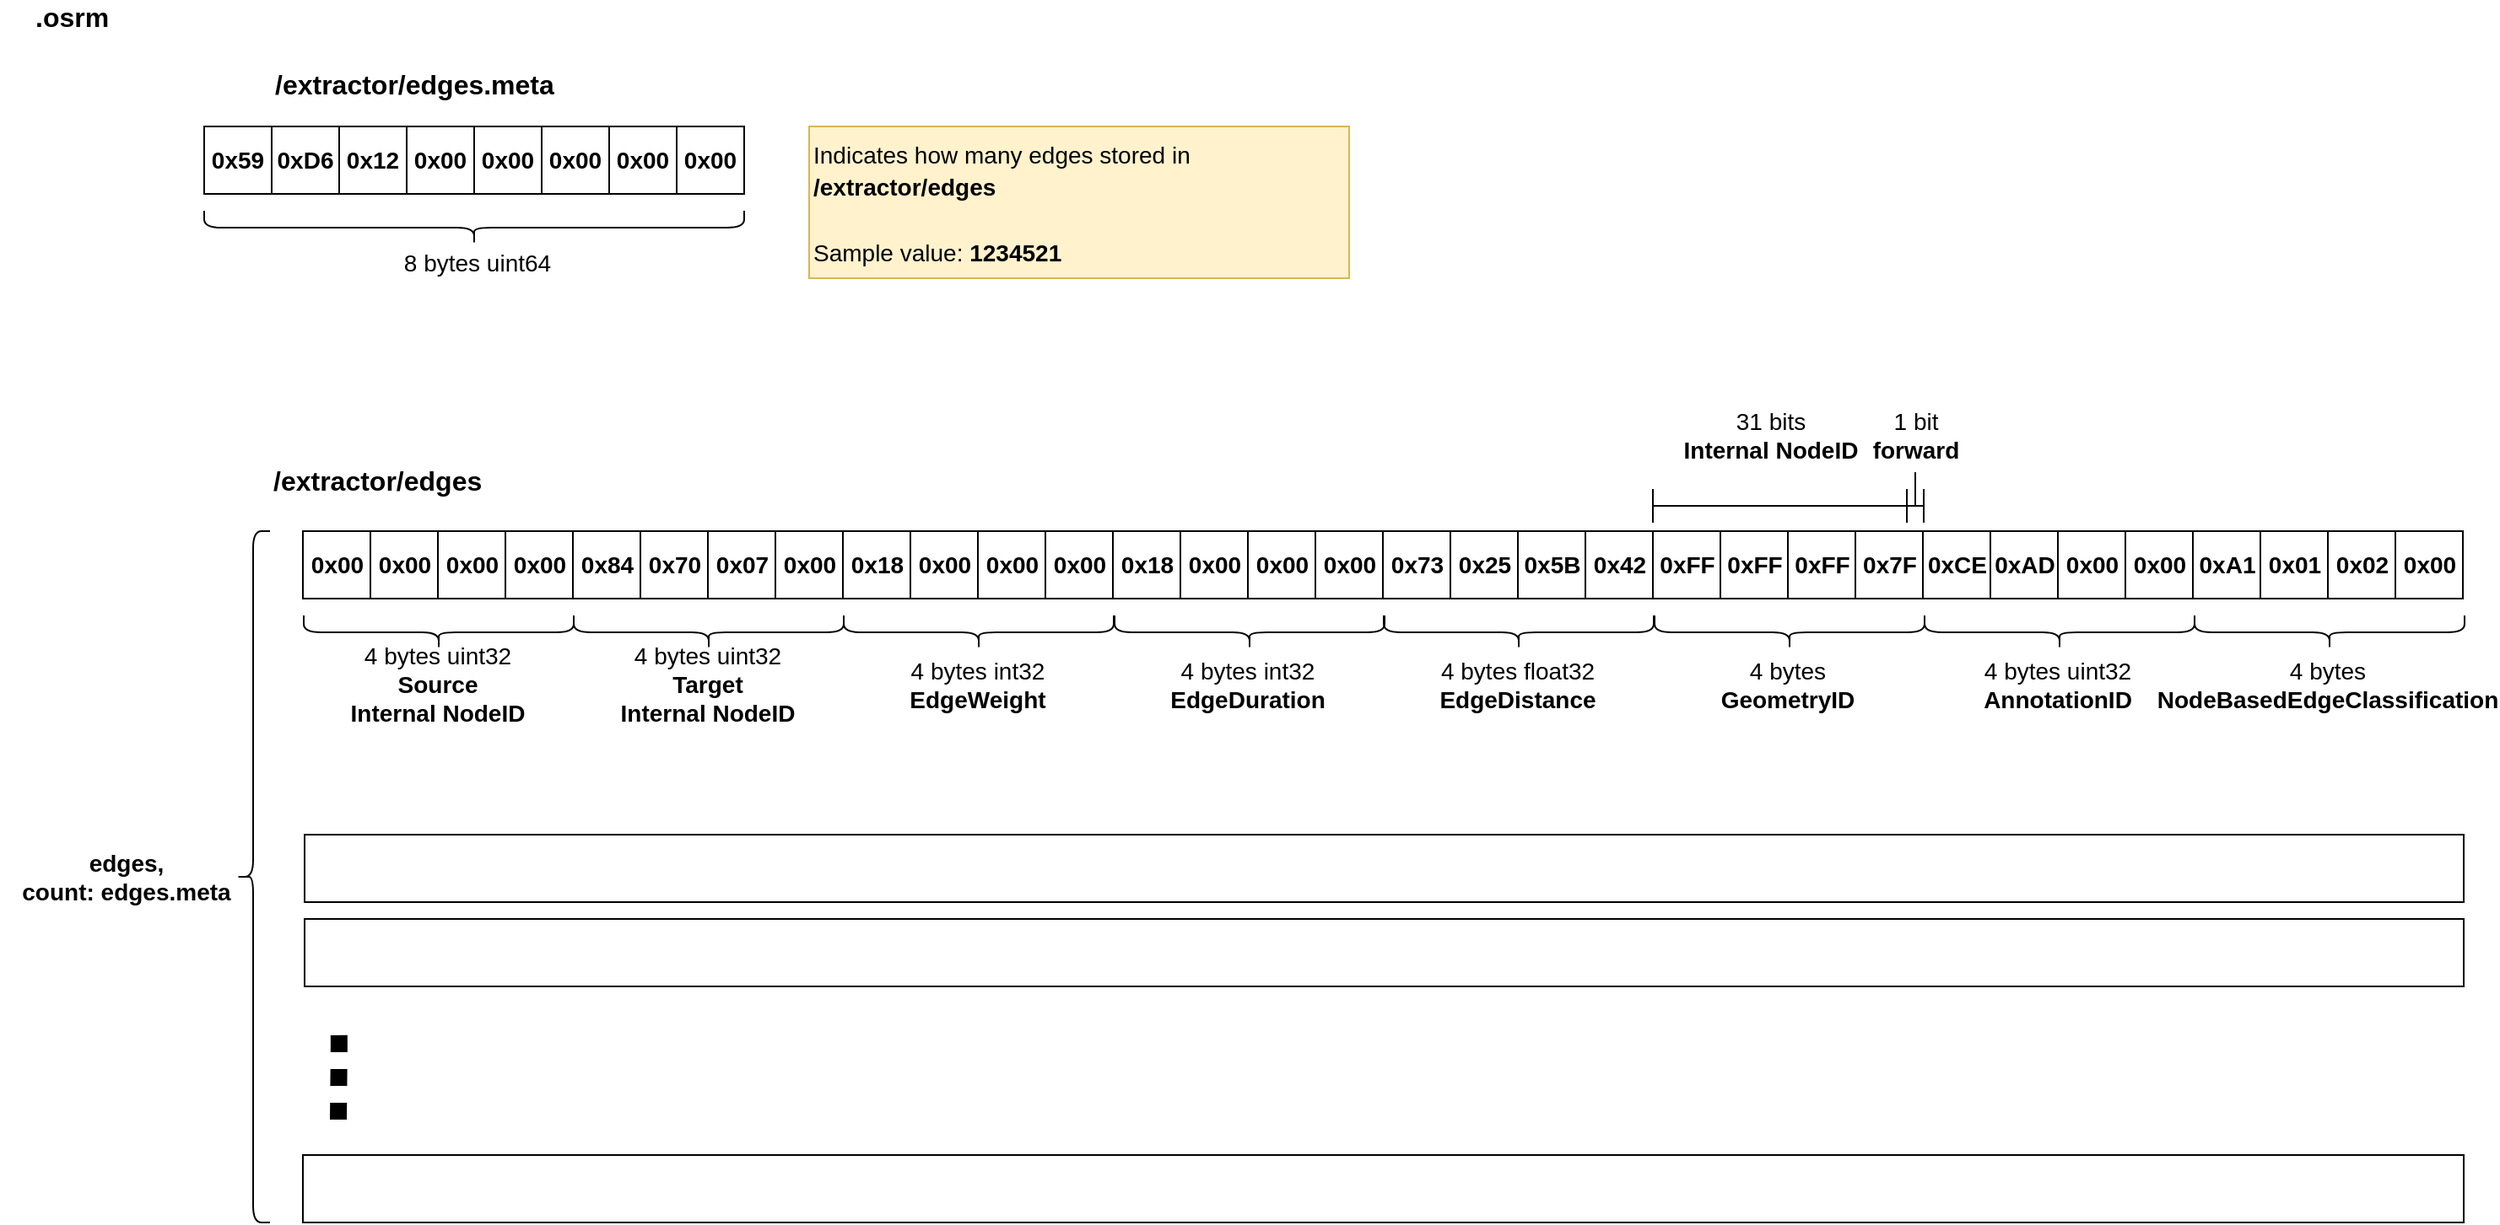 <mxfile version="12.4.2" type="github" pages="1"><diagram id="peSgpNI3BcgGdvSU9K40" name="Page-1"><mxGraphModel dx="2066" dy="1163" grid="1" gridSize="10" guides="1" tooltips="1" connect="1" arrows="1" fold="1" page="1" pageScale="1" pageWidth="1169" pageHeight="827" math="0" shadow="0"><root><mxCell id="0"/><mxCell id="1" parent="0"/><mxCell id="VliR9g0e-GEGa0XOMWeD-1" value="0x59" style="rounded=0;whiteSpace=wrap;html=1;fontStyle=1;fontSize=14;" parent="1" vertex="1"><mxGeometry x="141" y="85" width="40" height="40" as="geometry"/></mxCell><mxCell id="VliR9g0e-GEGa0XOMWeD-2" value="0xD6" style="rounded=0;whiteSpace=wrap;html=1;fontStyle=1;fontSize=14;" parent="1" vertex="1"><mxGeometry x="181" y="85" width="40" height="40" as="geometry"/></mxCell><mxCell id="VliR9g0e-GEGa0XOMWeD-3" value="0x12" style="rounded=0;whiteSpace=wrap;html=1;fontStyle=1;fontSize=14;" parent="1" vertex="1"><mxGeometry x="221" y="85" width="40" height="40" as="geometry"/></mxCell><mxCell id="VliR9g0e-GEGa0XOMWeD-4" value="0x00" style="rounded=0;whiteSpace=wrap;html=1;fontStyle=1;fontSize=14;" parent="1" vertex="1"><mxGeometry x="261" y="85" width="40" height="40" as="geometry"/></mxCell><mxCell id="VliR9g0e-GEGa0XOMWeD-5" value="0x00" style="rounded=0;whiteSpace=wrap;html=1;fontStyle=1;fontSize=14;" parent="1" vertex="1"><mxGeometry x="301" y="85" width="40" height="40" as="geometry"/></mxCell><mxCell id="VliR9g0e-GEGa0XOMWeD-6" value="0x00" style="rounded=0;whiteSpace=wrap;html=1;fontStyle=1;fontSize=14;" parent="1" vertex="1"><mxGeometry x="341" y="85" width="40" height="40" as="geometry"/></mxCell><mxCell id="VliR9g0e-GEGa0XOMWeD-7" value="0x00" style="rounded=0;whiteSpace=wrap;html=1;fontStyle=1;fontSize=14;" parent="1" vertex="1"><mxGeometry x="381" y="85" width="40" height="40" as="geometry"/></mxCell><mxCell id="VliR9g0e-GEGa0XOMWeD-8" value="0x00" style="rounded=0;whiteSpace=wrap;html=1;fontStyle=1;fontSize=14;" parent="1" vertex="1"><mxGeometry x="421" y="85" width="40" height="40" as="geometry"/></mxCell><mxCell id="VliR9g0e-GEGa0XOMWeD-28" value="" style="shape=curlyBracket;whiteSpace=wrap;html=1;rounded=1;fontSize=14;rotation=-90;" parent="1" vertex="1"><mxGeometry x="291" y="-15" width="20" height="320" as="geometry"/></mxCell><mxCell id="VliR9g0e-GEGa0XOMWeD-29" value="8 bytes uint64" style="text;html=1;strokeColor=none;fillColor=none;align=center;verticalAlign=middle;whiteSpace=wrap;rounded=0;fontSize=14;" parent="1" vertex="1"><mxGeometry x="221" y="156" width="164" height="20" as="geometry"/></mxCell><mxCell id="ZOe7THteKk9-Ha0sNbh8-1" value=".osrm " style="text;html=1;strokeColor=none;fillColor=none;align=left;verticalAlign=middle;whiteSpace=wrap;rounded=0;fontSize=16;fontStyle=1" parent="1" vertex="1"><mxGeometry x="39" y="10" width="245" height="20" as="geometry"/></mxCell><mxCell id="1GXQoTSjyK3YCtDIwdtC-1" value="/extractor/edges.meta" style="text;html=1;strokeColor=none;fillColor=none;align=left;verticalAlign=middle;whiteSpace=wrap;rounded=0;fontSize=16;fontStyle=1" parent="1" vertex="1"><mxGeometry x="181" y="50" width="245" height="20" as="geometry"/></mxCell><mxCell id="1GXQoTSjyK3YCtDIwdtC-2" value="&lt;font style=&quot;font-size: 14px&quot;&gt;&lt;span style=&quot;font-weight: normal&quot;&gt;Indicates how many edges stored in &lt;br&gt;&lt;/span&gt;/extractor/edges&lt;br&gt;&lt;br&gt;&lt;span style=&quot;font-weight: 400 ; text-align: center&quot;&gt;Sample value:&amp;nbsp;&lt;/span&gt;&lt;b style=&quot;text-align: center&quot;&gt;1234521&lt;/b&gt;&lt;br&gt;&lt;/font&gt;" style="text;html=1;strokeColor=#d6b656;fillColor=#fff2cc;align=left;verticalAlign=middle;whiteSpace=wrap;rounded=0;fontSize=16;fontStyle=1" parent="1" vertex="1"><mxGeometry x="499.5" y="85" width="320" height="90" as="geometry"/></mxCell><mxCell id="1GXQoTSjyK3YCtDIwdtC-5" value="/extractor/edges" style="text;html=1;strokeColor=none;fillColor=none;align=left;verticalAlign=middle;whiteSpace=wrap;rounded=0;fontSize=16;fontStyle=1" parent="1" vertex="1"><mxGeometry x="180" y="285" width="245" height="20" as="geometry"/></mxCell><mxCell id="1GXQoTSjyK3YCtDIwdtC-6" value="0x00" style="rounded=0;whiteSpace=wrap;html=1;fontStyle=1;fontSize=14;" parent="1" vertex="1"><mxGeometry x="199.5" y="325" width="40" height="40" as="geometry"/></mxCell><mxCell id="1GXQoTSjyK3YCtDIwdtC-7" value="0x00" style="rounded=0;whiteSpace=wrap;html=1;fontStyle=1;fontSize=14;" parent="1" vertex="1"><mxGeometry x="239.5" y="325" width="40" height="40" as="geometry"/></mxCell><mxCell id="1GXQoTSjyK3YCtDIwdtC-8" value="0x00" style="rounded=0;whiteSpace=wrap;html=1;fontStyle=1;fontSize=14;" parent="1" vertex="1"><mxGeometry x="279.5" y="325" width="40" height="40" as="geometry"/></mxCell><mxCell id="1GXQoTSjyK3YCtDIwdtC-9" value="0x00" style="rounded=0;whiteSpace=wrap;html=1;fontStyle=1;fontSize=14;" parent="1" vertex="1"><mxGeometry x="319.5" y="325" width="40" height="40" as="geometry"/></mxCell><mxCell id="1GXQoTSjyK3YCtDIwdtC-10" value="0x84" style="rounded=0;whiteSpace=wrap;html=1;fontStyle=1;fontSize=14;" parent="1" vertex="1"><mxGeometry x="359.5" y="325" width="40" height="40" as="geometry"/></mxCell><mxCell id="1GXQoTSjyK3YCtDIwdtC-11" value="0x70" style="rounded=0;whiteSpace=wrap;html=1;fontStyle=1;fontSize=14;" parent="1" vertex="1"><mxGeometry x="399.5" y="325" width="40" height="40" as="geometry"/></mxCell><mxCell id="1GXQoTSjyK3YCtDIwdtC-12" value="0x07" style="rounded=0;whiteSpace=wrap;html=1;fontStyle=1;fontSize=14;" parent="1" vertex="1"><mxGeometry x="439.5" y="325" width="40" height="40" as="geometry"/></mxCell><mxCell id="1GXQoTSjyK3YCtDIwdtC-13" value="0x00" style="rounded=0;whiteSpace=wrap;html=1;fontStyle=1;fontSize=14;" parent="1" vertex="1"><mxGeometry x="479.5" y="325" width="40" height="40" as="geometry"/></mxCell><mxCell id="1GXQoTSjyK3YCtDIwdtC-14" value="" style="shape=curlyBracket;whiteSpace=wrap;html=1;rounded=1;fontSize=14;rotation=-90;" parent="1" vertex="1"><mxGeometry x="270" y="305" width="20" height="160" as="geometry"/></mxCell><mxCell id="1GXQoTSjyK3YCtDIwdtC-15" value="4 bytes uint32&lt;br&gt;&lt;b&gt;Source &lt;br&gt;Internal NodeID&lt;/b&gt;&lt;b&gt;&lt;br&gt;&lt;/b&gt;" style="text;html=1;strokeColor=none;fillColor=none;align=center;verticalAlign=middle;whiteSpace=wrap;rounded=0;fontSize=14;" parent="1" vertex="1"><mxGeometry x="180" y="388.5" width="199" height="55" as="geometry"/></mxCell><mxCell id="1GXQoTSjyK3YCtDIwdtC-16" value="0x18" style="rounded=0;whiteSpace=wrap;html=1;fontStyle=1;fontSize=14;" parent="1" vertex="1"><mxGeometry x="519.5" y="325" width="40" height="40" as="geometry"/></mxCell><mxCell id="1GXQoTSjyK3YCtDIwdtC-17" value="0x00" style="rounded=0;whiteSpace=wrap;html=1;fontStyle=1;fontSize=14;" parent="1" vertex="1"><mxGeometry x="559.5" y="325" width="40" height="40" as="geometry"/></mxCell><mxCell id="1GXQoTSjyK3YCtDIwdtC-18" value="0x00" style="rounded=0;whiteSpace=wrap;html=1;fontStyle=1;fontSize=14;" parent="1" vertex="1"><mxGeometry x="599.5" y="325" width="40" height="40" as="geometry"/></mxCell><mxCell id="1GXQoTSjyK3YCtDIwdtC-19" value="0x00" style="rounded=0;whiteSpace=wrap;html=1;fontStyle=1;fontSize=14;" parent="1" vertex="1"><mxGeometry x="639.5" y="325" width="40" height="40" as="geometry"/></mxCell><mxCell id="1GXQoTSjyK3YCtDIwdtC-20" value="0x18" style="rounded=0;whiteSpace=wrap;html=1;fontStyle=1;fontSize=14;" parent="1" vertex="1"><mxGeometry x="679.5" y="325" width="40" height="40" as="geometry"/></mxCell><mxCell id="1GXQoTSjyK3YCtDIwdtC-21" value="0x00" style="rounded=0;whiteSpace=wrap;html=1;fontStyle=1;fontSize=14;" parent="1" vertex="1"><mxGeometry x="719.5" y="325" width="40" height="40" as="geometry"/></mxCell><mxCell id="1GXQoTSjyK3YCtDIwdtC-22" value="0x00" style="rounded=0;whiteSpace=wrap;html=1;fontStyle=1;fontSize=14;" parent="1" vertex="1"><mxGeometry x="759.5" y="325" width="40" height="40" as="geometry"/></mxCell><mxCell id="1GXQoTSjyK3YCtDIwdtC-23" value="0x00" style="rounded=0;whiteSpace=wrap;html=1;fontStyle=1;fontSize=14;" parent="1" vertex="1"><mxGeometry x="799.5" y="325" width="40" height="40" as="geometry"/></mxCell><mxCell id="1GXQoTSjyK3YCtDIwdtC-24" value="" style="shape=curlyBracket;whiteSpace=wrap;html=1;rounded=1;fontSize=14;rotation=-90;" parent="1" vertex="1"><mxGeometry x="430" y="305" width="20" height="160" as="geometry"/></mxCell><mxCell id="1GXQoTSjyK3YCtDIwdtC-31" value="" style="shape=curlyBracket;whiteSpace=wrap;html=1;rounded=1;fontSize=14;rotation=0;" parent="1" vertex="1"><mxGeometry x="160" y="325" width="20" height="410" as="geometry"/></mxCell><mxCell id="1GXQoTSjyK3YCtDIwdtC-32" value="" style="rounded=0;whiteSpace=wrap;html=1;" parent="1" vertex="1"><mxGeometry x="200.5" y="505" width="1279.5" height="40" as="geometry"/></mxCell><mxCell id="1GXQoTSjyK3YCtDIwdtC-33" value="" style="rounded=0;whiteSpace=wrap;html=1;" parent="1" vertex="1"><mxGeometry x="200.5" y="555" width="1279.5" height="40" as="geometry"/></mxCell><mxCell id="1GXQoTSjyK3YCtDIwdtC-34" value="" style="endArrow=none;dashed=1;html=1;strokeWidth=10;strokeColor=#000000;rounded=1;dashPattern=1 1;" parent="1" edge="1"><mxGeometry width="50" height="50" relative="1" as="geometry"><mxPoint x="220.5" y="674" as="sourcePoint"/><mxPoint x="220.5" y="614" as="targetPoint"/><Array as="points"><mxPoint x="221" y="624"/></Array></mxGeometry></mxCell><mxCell id="1GXQoTSjyK3YCtDIwdtC-35" value="&lt;b&gt;edges, &lt;br&gt;count: edges.meta&lt;/b&gt;" style="text;html=1;strokeColor=none;fillColor=none;align=center;verticalAlign=middle;whiteSpace=wrap;rounded=0;fontSize=14;" parent="1" vertex="1"><mxGeometry x="20" y="497.5" width="150" height="65" as="geometry"/></mxCell><mxCell id="1GXQoTSjyK3YCtDIwdtC-36" value="" style="rounded=0;whiteSpace=wrap;html=1;" parent="1" vertex="1"><mxGeometry x="199.5" y="695" width="1280.5" height="40" as="geometry"/></mxCell><mxCell id="1GXQoTSjyK3YCtDIwdtC-38" value="4 bytes uint32&lt;br&gt;&lt;b&gt;Target &lt;br&gt;Internal NodeID&lt;/b&gt;&lt;b&gt;&lt;br&gt;&lt;/b&gt;" style="text;html=1;strokeColor=none;fillColor=none;align=center;verticalAlign=middle;whiteSpace=wrap;rounded=0;fontSize=14;" parent="1" vertex="1"><mxGeometry x="339.5" y="388.5" width="199" height="55" as="geometry"/></mxCell><mxCell id="LCOS7pQHtBjKBEXSgl_J-1" value="" style="shape=curlyBracket;whiteSpace=wrap;html=1;rounded=1;fontSize=14;rotation=-90;" vertex="1" parent="1"><mxGeometry x="590" y="305" width="20" height="160" as="geometry"/></mxCell><mxCell id="LCOS7pQHtBjKBEXSgl_J-2" value="4 bytes int32&lt;br&gt;&lt;b&gt;EdgeWeight&lt;br&gt;&lt;/b&gt;" style="text;html=1;strokeColor=none;fillColor=none;align=center;verticalAlign=middle;whiteSpace=wrap;rounded=0;fontSize=14;" vertex="1" parent="1"><mxGeometry x="499.5" y="388.5" width="199" height="55" as="geometry"/></mxCell><mxCell id="LCOS7pQHtBjKBEXSgl_J-3" value="" style="shape=curlyBracket;whiteSpace=wrap;html=1;rounded=1;fontSize=14;rotation=-90;" vertex="1" parent="1"><mxGeometry x="750.5" y="305" width="20" height="160" as="geometry"/></mxCell><mxCell id="LCOS7pQHtBjKBEXSgl_J-4" value="4 bytes int32&lt;br&gt;&lt;b&gt;EdgeDuration&lt;br&gt;&lt;/b&gt;" style="text;html=1;strokeColor=none;fillColor=none;align=center;verticalAlign=middle;whiteSpace=wrap;rounded=0;fontSize=14;" vertex="1" parent="1"><mxGeometry x="660" y="388.5" width="199" height="55" as="geometry"/></mxCell><mxCell id="LCOS7pQHtBjKBEXSgl_J-5" value="0x73" style="rounded=0;whiteSpace=wrap;html=1;fontStyle=1;fontSize=14;" vertex="1" parent="1"><mxGeometry x="839.5" y="325" width="40" height="40" as="geometry"/></mxCell><mxCell id="LCOS7pQHtBjKBEXSgl_J-6" value="0x25" style="rounded=0;whiteSpace=wrap;html=1;fontStyle=1;fontSize=14;" vertex="1" parent="1"><mxGeometry x="879.5" y="325" width="40" height="40" as="geometry"/></mxCell><mxCell id="LCOS7pQHtBjKBEXSgl_J-7" value="0x5B" style="rounded=0;whiteSpace=wrap;html=1;fontStyle=1;fontSize=14;" vertex="1" parent="1"><mxGeometry x="919.5" y="325" width="40" height="40" as="geometry"/></mxCell><mxCell id="LCOS7pQHtBjKBEXSgl_J-8" value="0x42" style="rounded=0;whiteSpace=wrap;html=1;fontStyle=1;fontSize=14;" vertex="1" parent="1"><mxGeometry x="959.5" y="325" width="40" height="40" as="geometry"/></mxCell><mxCell id="LCOS7pQHtBjKBEXSgl_J-9" value="0xFF" style="rounded=0;whiteSpace=wrap;html=1;fontStyle=1;fontSize=14;" vertex="1" parent="1"><mxGeometry x="999.5" y="325" width="40" height="40" as="geometry"/></mxCell><mxCell id="LCOS7pQHtBjKBEXSgl_J-10" value="0xFF" style="rounded=0;whiteSpace=wrap;html=1;fontStyle=1;fontSize=14;" vertex="1" parent="1"><mxGeometry x="1039.5" y="325" width="40" height="40" as="geometry"/></mxCell><mxCell id="LCOS7pQHtBjKBEXSgl_J-11" value="0xFF" style="rounded=0;whiteSpace=wrap;html=1;fontStyle=1;fontSize=14;" vertex="1" parent="1"><mxGeometry x="1079.5" y="325" width="40" height="40" as="geometry"/></mxCell><mxCell id="LCOS7pQHtBjKBEXSgl_J-12" value="0x7F" style="rounded=0;whiteSpace=wrap;html=1;fontStyle=1;fontSize=14;" vertex="1" parent="1"><mxGeometry x="1119.5" y="325" width="40" height="40" as="geometry"/></mxCell><mxCell id="LCOS7pQHtBjKBEXSgl_J-13" value="0xCE" style="rounded=0;whiteSpace=wrap;html=1;fontStyle=1;fontSize=14;" vertex="1" parent="1"><mxGeometry x="1159.5" y="325" width="40" height="40" as="geometry"/></mxCell><mxCell id="LCOS7pQHtBjKBEXSgl_J-14" value="0xAD" style="rounded=0;whiteSpace=wrap;html=1;fontStyle=1;fontSize=14;" vertex="1" parent="1"><mxGeometry x="1199.5" y="325" width="40" height="40" as="geometry"/></mxCell><mxCell id="LCOS7pQHtBjKBEXSgl_J-15" value="0x00" style="rounded=0;whiteSpace=wrap;html=1;fontStyle=1;fontSize=14;" vertex="1" parent="1"><mxGeometry x="1239.5" y="325" width="40" height="40" as="geometry"/></mxCell><mxCell id="LCOS7pQHtBjKBEXSgl_J-16" value="0x00" style="rounded=0;whiteSpace=wrap;html=1;fontStyle=1;fontSize=14;" vertex="1" parent="1"><mxGeometry x="1279.5" y="325" width="40" height="40" as="geometry"/></mxCell><mxCell id="LCOS7pQHtBjKBEXSgl_J-17" value="0xA1" style="rounded=0;whiteSpace=wrap;html=1;fontStyle=1;fontSize=14;" vertex="1" parent="1"><mxGeometry x="1319.5" y="325" width="40" height="40" as="geometry"/></mxCell><mxCell id="LCOS7pQHtBjKBEXSgl_J-18" value="0x01" style="rounded=0;whiteSpace=wrap;html=1;fontStyle=1;fontSize=14;" vertex="1" parent="1"><mxGeometry x="1359.5" y="325" width="40" height="40" as="geometry"/></mxCell><mxCell id="LCOS7pQHtBjKBEXSgl_J-19" value="0x02" style="rounded=0;whiteSpace=wrap;html=1;fontStyle=1;fontSize=14;" vertex="1" parent="1"><mxGeometry x="1399.5" y="325" width="40" height="40" as="geometry"/></mxCell><mxCell id="LCOS7pQHtBjKBEXSgl_J-20" value="0x00" style="rounded=0;whiteSpace=wrap;html=1;fontStyle=1;fontSize=14;" vertex="1" parent="1"><mxGeometry x="1439.5" y="325" width="40" height="40" as="geometry"/></mxCell><mxCell id="LCOS7pQHtBjKBEXSgl_J-21" value="" style="shape=curlyBracket;whiteSpace=wrap;html=1;rounded=1;fontSize=14;rotation=-90;" vertex="1" parent="1"><mxGeometry x="910" y="305" width="20" height="160" as="geometry"/></mxCell><mxCell id="LCOS7pQHtBjKBEXSgl_J-22" value="4 bytes float32&lt;br&gt;&lt;b&gt;EdgeDistance&lt;br&gt;&lt;/b&gt;" style="text;html=1;strokeColor=none;fillColor=none;align=center;verticalAlign=middle;whiteSpace=wrap;rounded=0;fontSize=14;" vertex="1" parent="1"><mxGeometry x="819.5" y="388.5" width="199" height="55" as="geometry"/></mxCell><mxCell id="LCOS7pQHtBjKBEXSgl_J-23" value="" style="shape=curlyBracket;whiteSpace=wrap;html=1;rounded=1;fontSize=14;rotation=-90;" vertex="1" parent="1"><mxGeometry x="1070.5" y="305" width="20" height="160" as="geometry"/></mxCell><mxCell id="LCOS7pQHtBjKBEXSgl_J-24" value="4 bytes&lt;br&gt;&lt;b&gt;GeometryID&lt;br&gt;&lt;/b&gt;" style="text;html=1;strokeColor=none;fillColor=none;align=center;verticalAlign=middle;whiteSpace=wrap;rounded=0;fontSize=14;" vertex="1" parent="1"><mxGeometry x="980" y="388.5" width="199" height="55" as="geometry"/></mxCell><mxCell id="LCOS7pQHtBjKBEXSgl_J-25" value="" style="shape=curlyBracket;whiteSpace=wrap;html=1;rounded=1;fontSize=14;rotation=-90;" vertex="1" parent="1"><mxGeometry x="1230.5" y="305" width="20" height="160" as="geometry"/></mxCell><mxCell id="LCOS7pQHtBjKBEXSgl_J-26" value="4 bytes uint32&lt;br&gt;&lt;b&gt;AnnotationID&lt;br&gt;&lt;/b&gt;" style="text;html=1;strokeColor=none;fillColor=none;align=center;verticalAlign=middle;whiteSpace=wrap;rounded=0;fontSize=14;" vertex="1" parent="1"><mxGeometry x="1140" y="388.5" width="199" height="55" as="geometry"/></mxCell><mxCell id="LCOS7pQHtBjKBEXSgl_J-27" value="" style="shape=curlyBracket;whiteSpace=wrap;html=1;rounded=1;fontSize=14;rotation=-90;" vertex="1" parent="1"><mxGeometry x="1390.5" y="305" width="20" height="160" as="geometry"/></mxCell><mxCell id="LCOS7pQHtBjKBEXSgl_J-28" value="4 bytes&lt;br&gt;&lt;b&gt;NodeBasedEdgeClassification&lt;br&gt;&lt;/b&gt;" style="text;html=1;strokeColor=none;fillColor=none;align=center;verticalAlign=middle;whiteSpace=wrap;rounded=0;fontSize=14;" vertex="1" parent="1"><mxGeometry x="1300" y="388.5" width="199" height="55" as="geometry"/></mxCell><mxCell id="LCOS7pQHtBjKBEXSgl_J-29" value="" style="shape=crossbar;whiteSpace=wrap;html=1;rounded=1;" vertex="1" parent="1"><mxGeometry x="999.5" y="300" width="150.5" height="20" as="geometry"/></mxCell><mxCell id="LCOS7pQHtBjKBEXSgl_J-31" value="" style="shape=crossbar;whiteSpace=wrap;html=1;rounded=1;" vertex="1" parent="1"><mxGeometry x="1150" y="300" width="10" height="20" as="geometry"/></mxCell><mxCell id="LCOS7pQHtBjKBEXSgl_J-32" value="31 bits&lt;br&gt;&lt;b&gt;Internal NodeID&lt;br&gt;&lt;/b&gt;" style="text;html=1;strokeColor=none;fillColor=none;align=center;verticalAlign=middle;whiteSpace=wrap;rounded=0;fontSize=14;" vertex="1" parent="1"><mxGeometry x="970" y="240" width="199" height="55" as="geometry"/></mxCell><mxCell id="LCOS7pQHtBjKBEXSgl_J-33" value="1 bit&lt;br&gt;&lt;b&gt;forward&lt;br&gt;&lt;/b&gt;" style="text;html=1;strokeColor=none;fillColor=none;align=center;verticalAlign=middle;whiteSpace=wrap;rounded=0;fontSize=14;" vertex="1" parent="1"><mxGeometry x="1055.5" y="240" width="199" height="55" as="geometry"/></mxCell><mxCell id="LCOS7pQHtBjKBEXSgl_J-34" value="" style="endArrow=none;html=1;" edge="1" parent="1"><mxGeometry width="50" height="50" relative="1" as="geometry"><mxPoint x="1155" y="310" as="sourcePoint"/><mxPoint x="1155" y="290" as="targetPoint"/></mxGeometry></mxCell></root></mxGraphModel></diagram></mxfile>